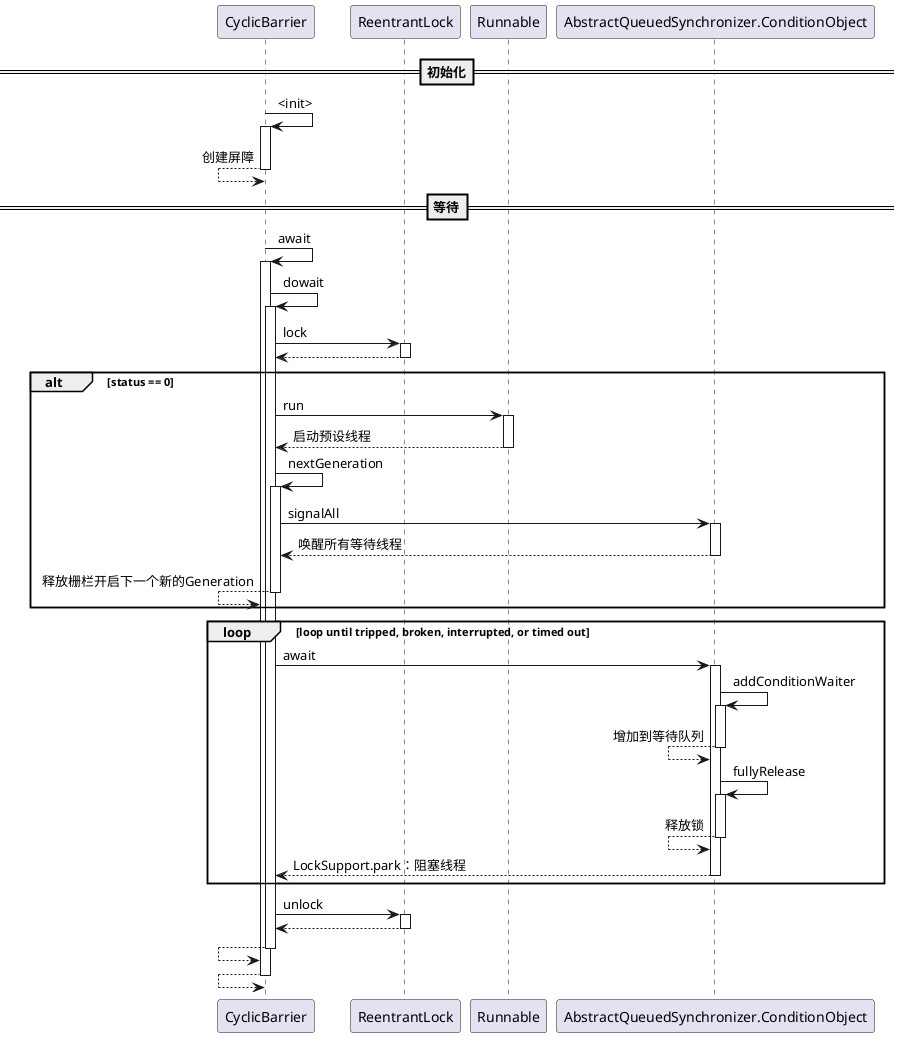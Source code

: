 @startuml

==初始化==
CyclicBarrier -> CyclicBarrier:<init>
activate CyclicBarrier

CyclicBarrier <-- CyclicBarrier: 创建屏障
deactivate CyclicBarrier

==等待==
CyclicBarrier -> CyclicBarrier:await
activate CyclicBarrier
    CyclicBarrier->CyclicBarrier:dowait
    activate CyclicBarrier

        CyclicBarrier->ReentrantLock:lock
        activate ReentrantLock
        CyclicBarrier<--ReentrantLock:
        deactivate ReentrantLock

        alt status == 0
            CyclicBarrier->Runnable:run
            activate Runnable
            CyclicBarrier<--Runnable: 启动预设线程
            deactivate Runnable

            CyclicBarrier->CyclicBarrier:nextGeneration
            activate CyclicBarrier
                CyclicBarrier->AbstractQueuedSynchronizer.ConditionObject:signalAll
                activate AbstractQueuedSynchronizer.ConditionObject

                CyclicBarrier<--AbstractQueuedSynchronizer.ConditionObject:唤醒所有等待线程
                deactivate AbstractQueuedSynchronizer.ConditionObject
            CyclicBarrier<--CyclicBarrier: 释放栅栏开启下一个新的Generation
            deactivate CyclicBarrier
        end

        loop loop until tripped, broken, interrupted, or timed out
            CyclicBarrier->AbstractQueuedSynchronizer.ConditionObject:await
            activate AbstractQueuedSynchronizer.ConditionObject
                AbstractQueuedSynchronizer.ConditionObject->AbstractQueuedSynchronizer.ConditionObject:addConditionWaiter
                activate AbstractQueuedSynchronizer.ConditionObject
                AbstractQueuedSynchronizer.ConditionObject<--AbstractQueuedSynchronizer.ConditionObject:增加到等待队列
                deactivate AbstractQueuedSynchronizer.ConditionObject

                AbstractQueuedSynchronizer.ConditionObject->AbstractQueuedSynchronizer.ConditionObject:fullyRelease
                activate AbstractQueuedSynchronizer.ConditionObject
                AbstractQueuedSynchronizer.ConditionObject<--AbstractQueuedSynchronizer.ConditionObject:释放锁
                deactivate AbstractQueuedSynchronizer.ConditionObject
            CyclicBarrier<--AbstractQueuedSynchronizer.ConditionObject:LockSupport.park：阻塞线程
            deactivate AbstractQueuedSynchronizer.ConditionObject
        end

        CyclicBarrier->ReentrantLock:unlock
        activate ReentrantLock
        CyclicBarrier<--ReentrantLock:
        deactivate ReentrantLock

    CyclicBarrier<--CyclicBarrier:
    deactivate CyclicBarrier
CyclicBarrier <-- CyclicBarrier:
deactivate CyclicBarrier


@enduml